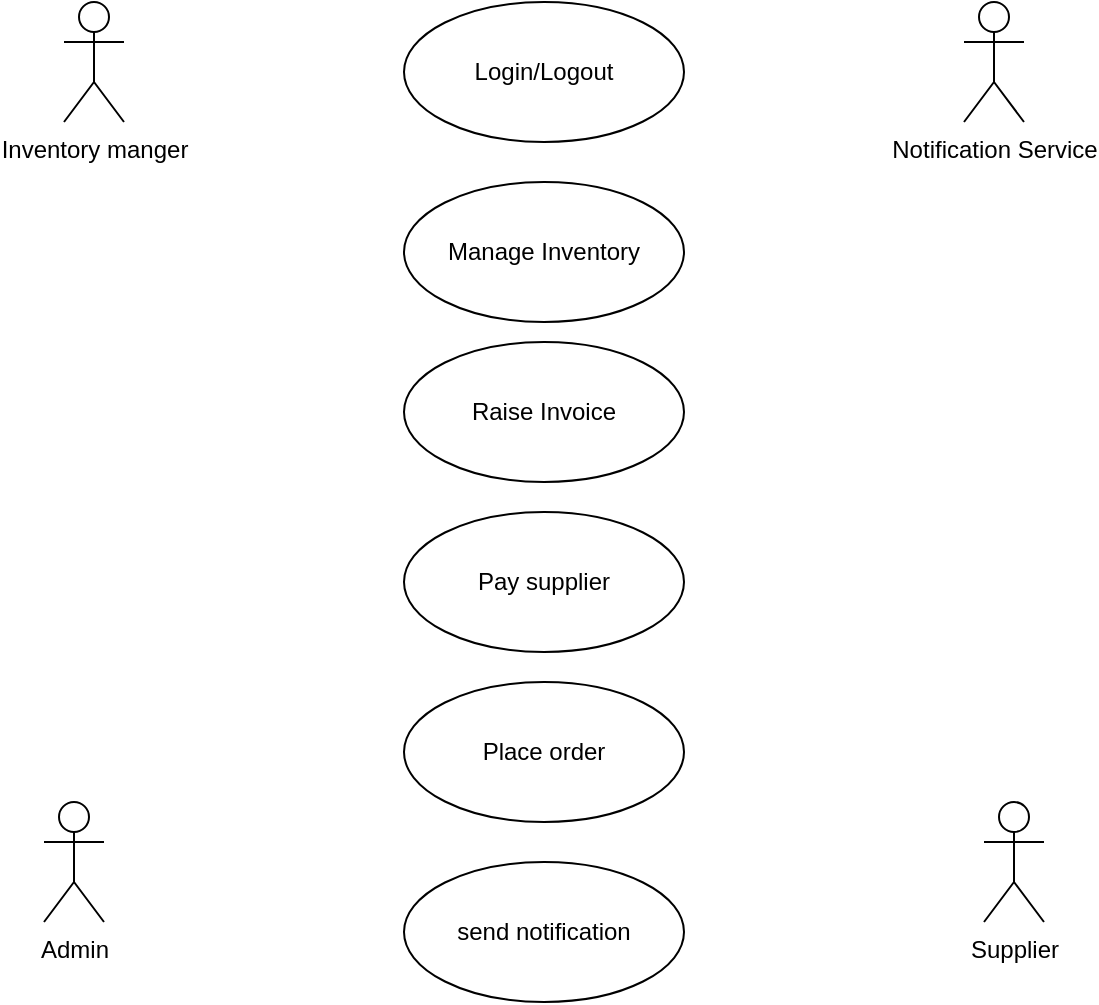 <mxfile version="13.8.8" type="github">
  <diagram id="SbvSPV5wl59pVkIzQaxI" name="Page-1">
    <mxGraphModel dx="976" dy="586" grid="1" gridSize="10" guides="1" tooltips="1" connect="1" arrows="1" fold="1" page="1" pageScale="1" pageWidth="850" pageHeight="1100" math="0" shadow="0">
      <root>
        <mxCell id="0" />
        <mxCell id="1" parent="0" />
        <mxCell id="83U9YLY0niQRXOLyUrli-1" value="Inventory manger" style="shape=umlActor;verticalLabelPosition=bottom;verticalAlign=top;html=1;outlineConnect=0;" vertex="1" parent="1">
          <mxGeometry x="100" y="40" width="30" height="60" as="geometry" />
        </mxCell>
        <mxCell id="83U9YLY0niQRXOLyUrli-2" value="Notification Service" style="shape=umlActor;verticalLabelPosition=bottom;verticalAlign=top;html=1;outlineConnect=0;" vertex="1" parent="1">
          <mxGeometry x="550" y="40" width="30" height="60" as="geometry" />
        </mxCell>
        <mxCell id="83U9YLY0niQRXOLyUrli-3" value="Admin" style="shape=umlActor;verticalLabelPosition=bottom;verticalAlign=top;html=1;outlineConnect=0;" vertex="1" parent="1">
          <mxGeometry x="90" y="440" width="30" height="60" as="geometry" />
        </mxCell>
        <mxCell id="83U9YLY0niQRXOLyUrli-4" value="Supplier" style="shape=umlActor;verticalLabelPosition=bottom;verticalAlign=top;html=1;outlineConnect=0;" vertex="1" parent="1">
          <mxGeometry x="560" y="440" width="30" height="60" as="geometry" />
        </mxCell>
        <mxCell id="83U9YLY0niQRXOLyUrli-6" value="Login/Logout" style="ellipse;whiteSpace=wrap;html=1;" vertex="1" parent="1">
          <mxGeometry x="270" y="40" width="140" height="70" as="geometry" />
        </mxCell>
        <mxCell id="83U9YLY0niQRXOLyUrli-7" value="Manage Inventory" style="ellipse;whiteSpace=wrap;html=1;" vertex="1" parent="1">
          <mxGeometry x="270" y="130" width="140" height="70" as="geometry" />
        </mxCell>
        <mxCell id="83U9YLY0niQRXOLyUrli-8" value="Raise Invoice" style="ellipse;whiteSpace=wrap;html=1;" vertex="1" parent="1">
          <mxGeometry x="270" y="210" width="140" height="70" as="geometry" />
        </mxCell>
        <mxCell id="83U9YLY0niQRXOLyUrli-9" value="Place order" style="ellipse;whiteSpace=wrap;html=1;" vertex="1" parent="1">
          <mxGeometry x="270" y="380" width="140" height="70" as="geometry" />
        </mxCell>
        <mxCell id="83U9YLY0niQRXOLyUrli-10" value="Pay supplier" style="ellipse;whiteSpace=wrap;html=1;" vertex="1" parent="1">
          <mxGeometry x="270" y="295" width="140" height="70" as="geometry" />
        </mxCell>
        <mxCell id="83U9YLY0niQRXOLyUrli-12" value="send notification" style="ellipse;whiteSpace=wrap;html=1;" vertex="1" parent="1">
          <mxGeometry x="270" y="470" width="140" height="70" as="geometry" />
        </mxCell>
      </root>
    </mxGraphModel>
  </diagram>
</mxfile>
